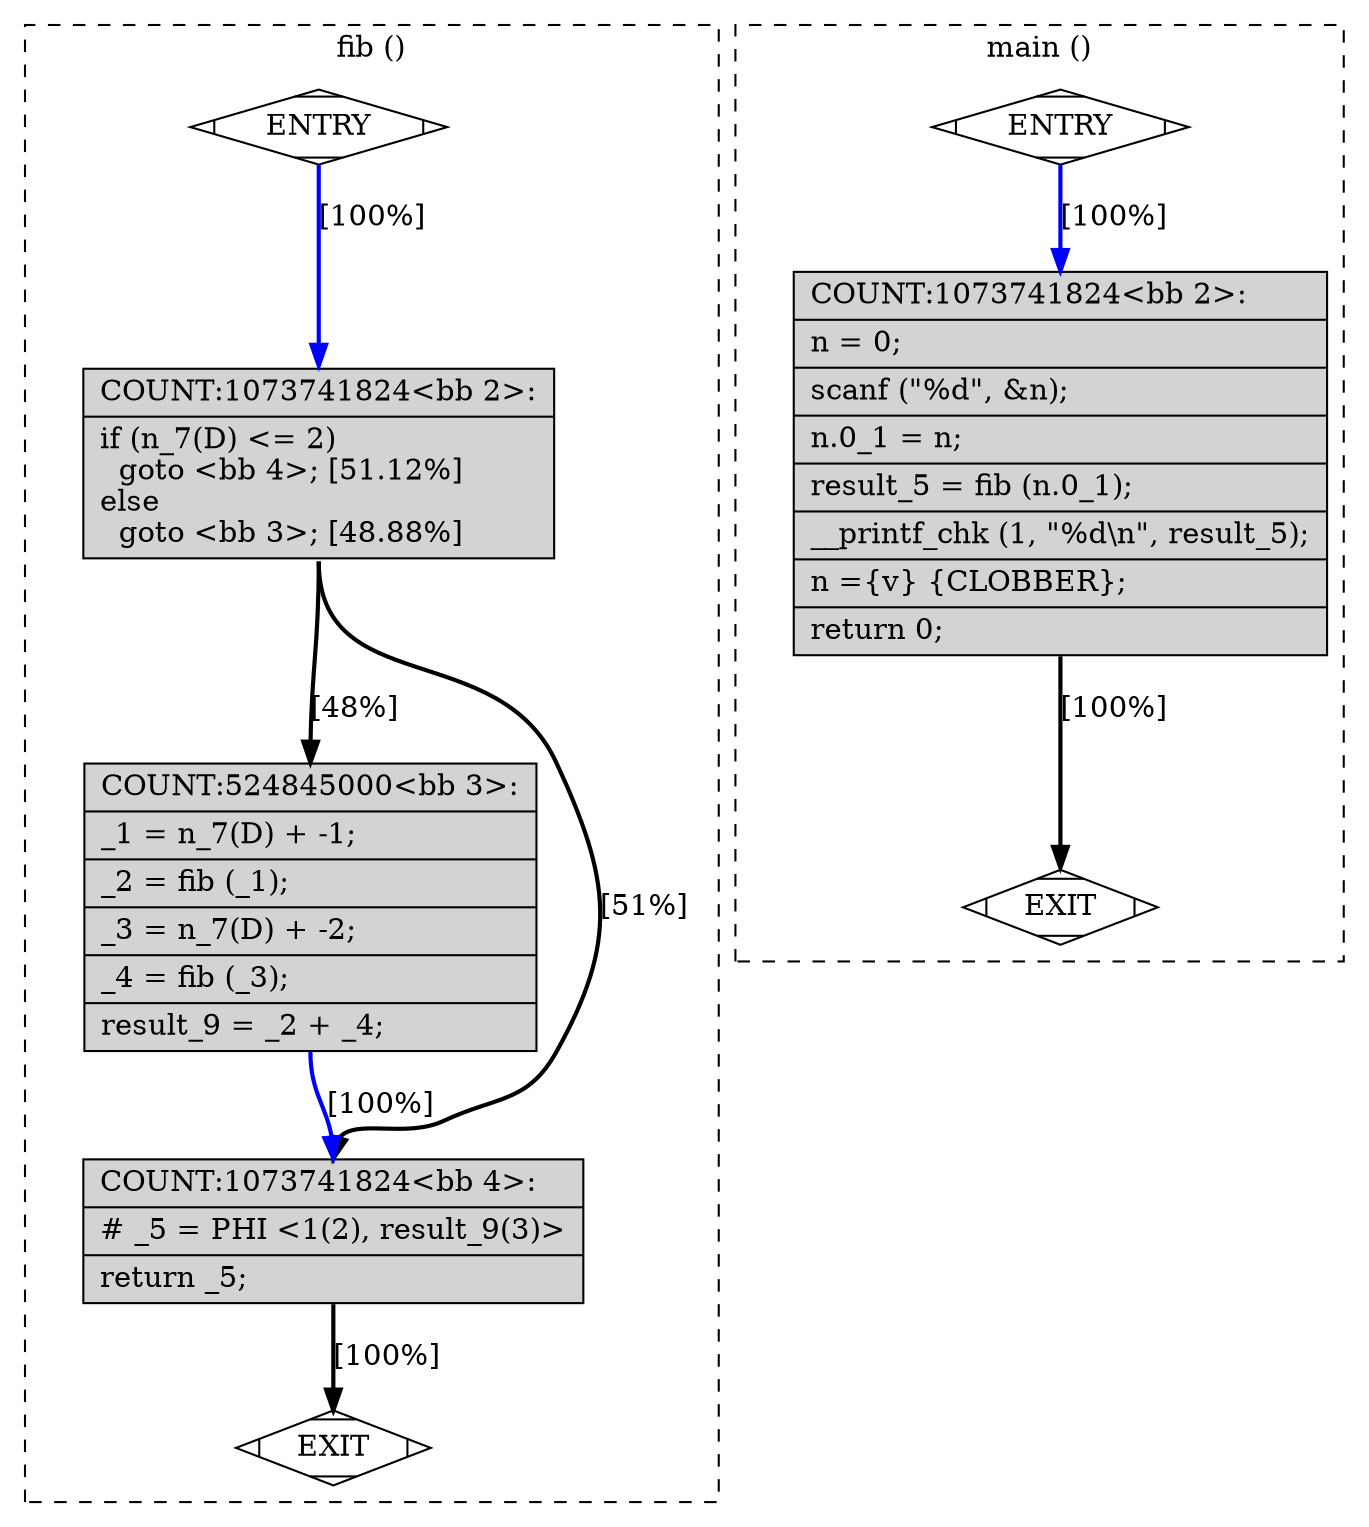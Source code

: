 digraph "a-fib_1.c.092t.fixup_cfg3" {
overlap=false;
subgraph "cluster_fib" {
	style="dashed";
	color="black";
	label="fib ()";
	fn_40_basic_block_0 [shape=Mdiamond,style=filled,fillcolor=white,label="ENTRY"];

	fn_40_basic_block_1 [shape=Mdiamond,style=filled,fillcolor=white,label="EXIT"];

	fn_40_basic_block_2 [shape=record,style=filled,fillcolor=lightgrey,label="{COUNT:1073741824\<bb\ 2\>:\l\
|if\ (n_7(D)\ \<=\ 2)\l\
\ \ goto\ \<bb\ 4\>;\ [51.12%]\l\
else\l\
\ \ goto\ \<bb\ 3\>;\ [48.88%]\l\
}"];

	fn_40_basic_block_3 [shape=record,style=filled,fillcolor=lightgrey,label="{COUNT:524845000\<bb\ 3\>:\l\
|_1\ =\ n_7(D)\ +\ -1;\l\
|_2\ =\ fib\ (_1);\l\
|_3\ =\ n_7(D)\ +\ -2;\l\
|_4\ =\ fib\ (_3);\l\
|result_9\ =\ _2\ +\ _4;\l\
}"];

	fn_40_basic_block_4 [shape=record,style=filled,fillcolor=lightgrey,label="{COUNT:1073741824\<bb\ 4\>:\l\
|#\ _5\ =\ PHI\ \<1(2),\ result_9(3)\>\l\
|return\ _5;\l\
}"];

	fn_40_basic_block_0:s -> fn_40_basic_block_2:n [style="solid,bold",color=blue,weight=100,constraint=true,label="[100%]"];
	fn_40_basic_block_2:s -> fn_40_basic_block_4:n [style="solid,bold",color=black,weight=10,constraint=true,label="[51%]"];
	fn_40_basic_block_2:s -> fn_40_basic_block_3:n [style="solid,bold",color=black,weight=10,constraint=true,label="[48%]"];
	fn_40_basic_block_3:s -> fn_40_basic_block_4:n [style="solid,bold",color=blue,weight=100,constraint=true,label="[100%]"];
	fn_40_basic_block_4:s -> fn_40_basic_block_1:n [style="solid,bold",color=black,weight=10,constraint=true,label="[100%]"];
	fn_40_basic_block_0:s -> fn_40_basic_block_1:n [style="invis",constraint=true];
}
subgraph "cluster_main" {
	style="dashed";
	color="black";
	label="main ()";
	fn_39_basic_block_0 [shape=Mdiamond,style=filled,fillcolor=white,label="ENTRY"];

	fn_39_basic_block_1 [shape=Mdiamond,style=filled,fillcolor=white,label="EXIT"];

	fn_39_basic_block_2 [shape=record,style=filled,fillcolor=lightgrey,label="{COUNT:1073741824\<bb\ 2\>:\l\
|n\ =\ 0;\l\
|scanf\ (\"%d\",\ &n);\l\
|n.0_1\ =\ n;\l\
|result_5\ =\ fib\ (n.0_1);\l\
|__printf_chk\ (1,\ \"%d\\n\",\ result_5);\l\
|n\ =\{v\}\ \{CLOBBER\};\l\
|return\ 0;\l\
}"];

	fn_39_basic_block_0:s -> fn_39_basic_block_2:n [style="solid,bold",color=blue,weight=100,constraint=true,label="[100%]"];
	fn_39_basic_block_2:s -> fn_39_basic_block_1:n [style="solid,bold",color=black,weight=10,constraint=true,label="[100%]"];
	fn_39_basic_block_0:s -> fn_39_basic_block_1:n [style="invis",constraint=true];
}
}
